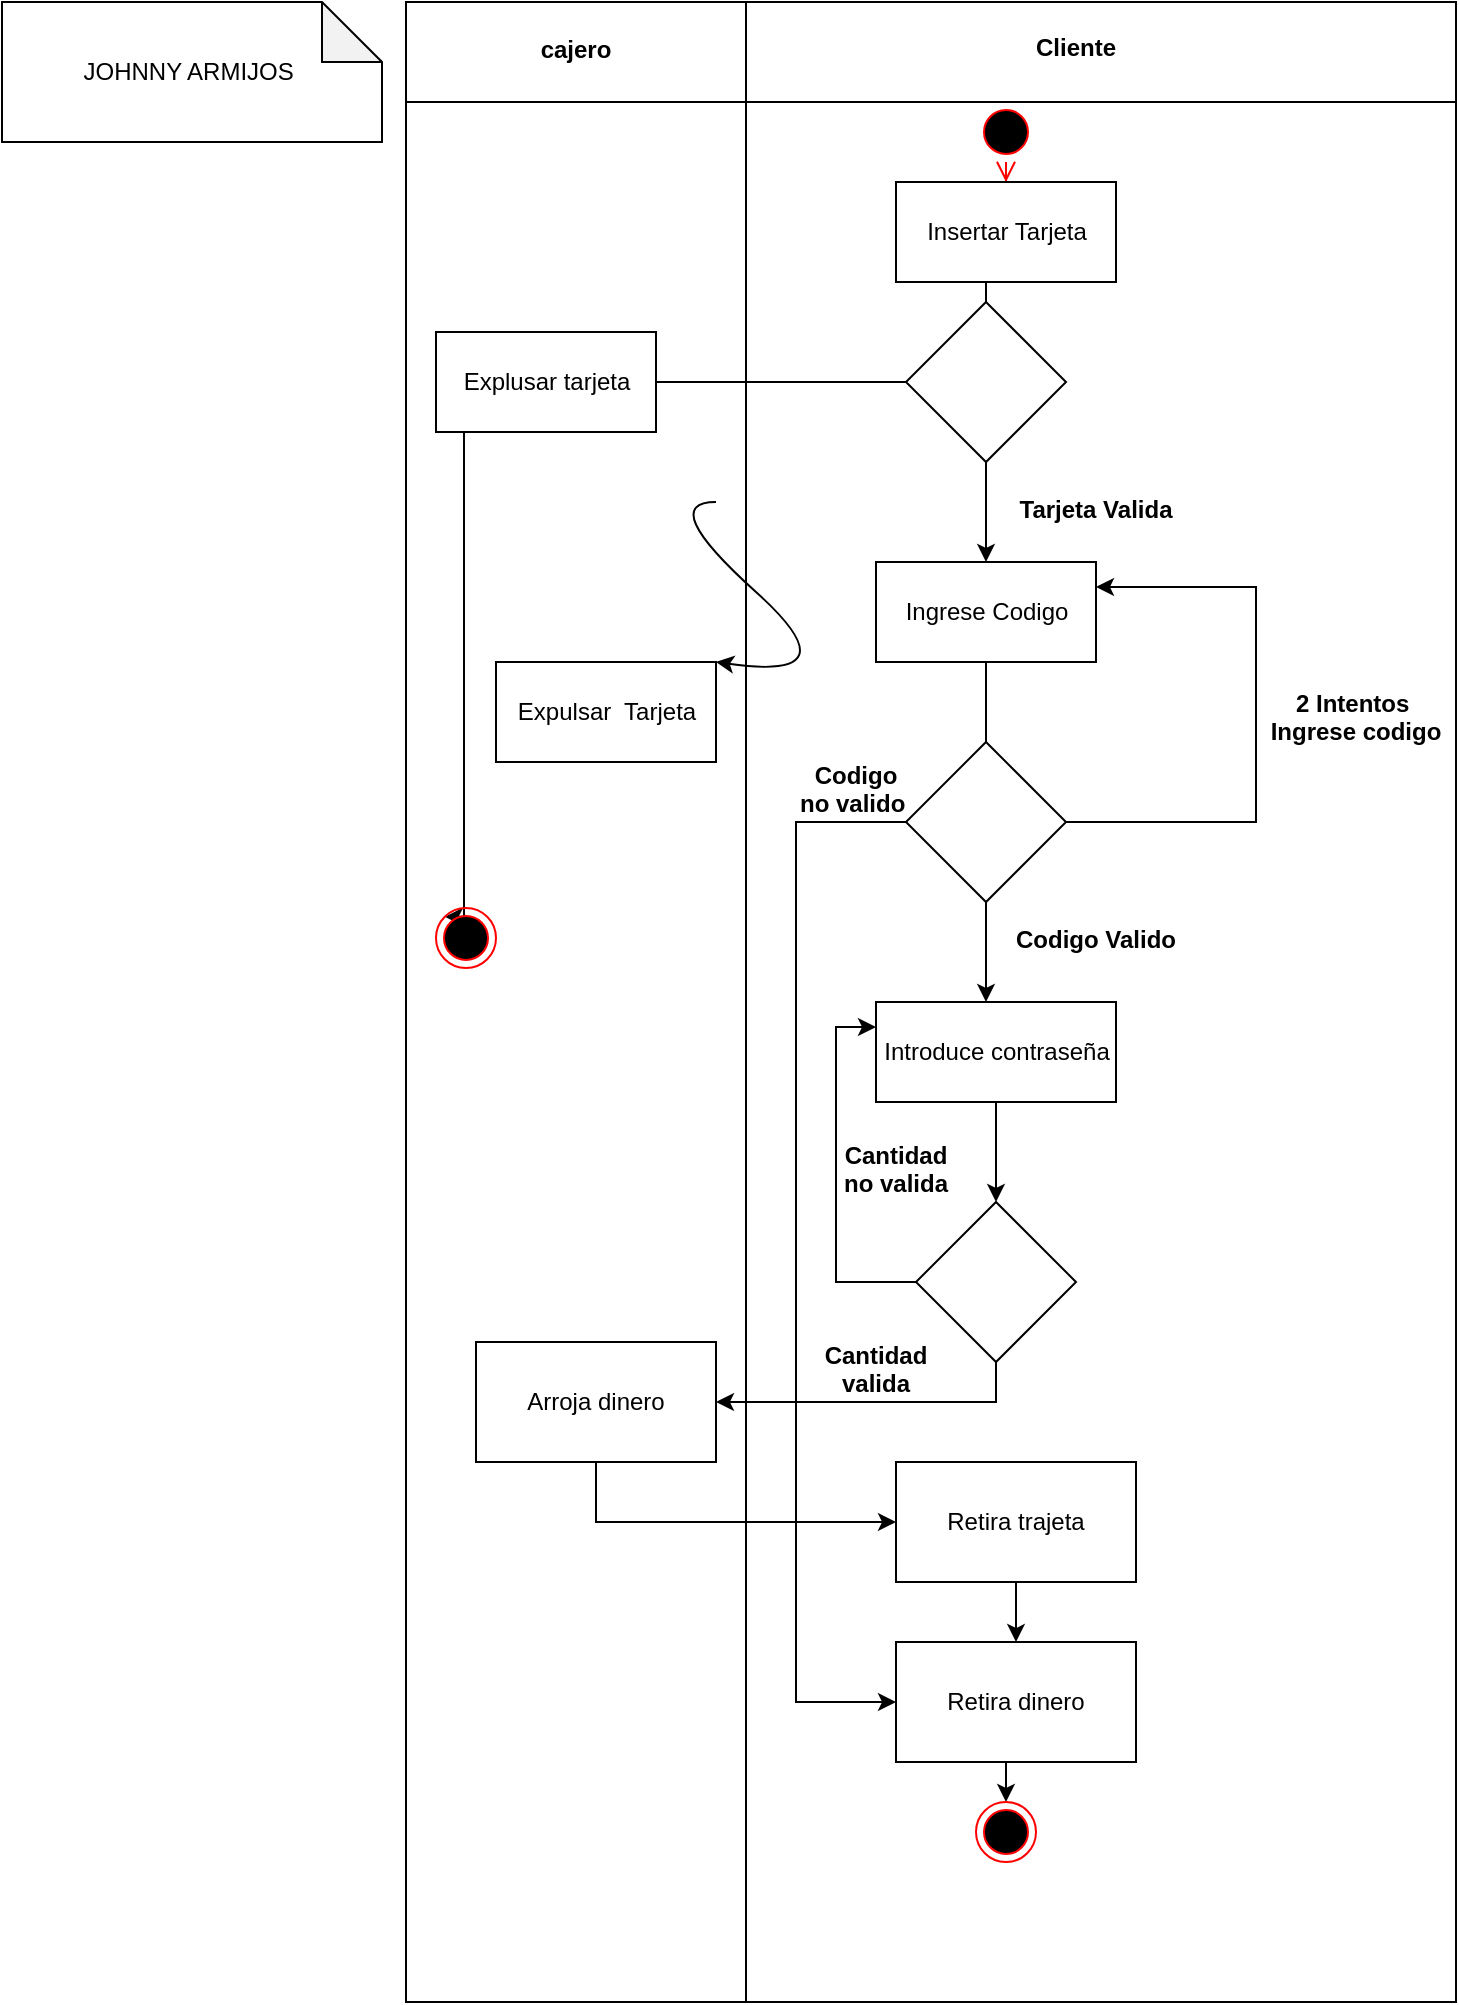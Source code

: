 <mxfile version="20.5.3" type="google"><diagram id="gVr0WBTpGDeXxFd7KE9Q" name="Página-1"><mxGraphModel grid="1" page="1" gridSize="10" guides="1" tooltips="1" connect="1" arrows="1" fold="1" pageScale="1" pageWidth="827" pageHeight="1169" math="0" shadow="0"><root><mxCell id="0"/><mxCell id="1" parent="0"/><mxCell id="TxjrcCquxAweRNEJBovW-33" value="" style="shape=internalStorage;whiteSpace=wrap;html=1;backgroundOutline=1;dx=170;dy=50;" vertex="1" parent="1"><mxGeometry x="-625" y="40" width="525" height="1000" as="geometry"/></mxCell><mxCell id="TxjrcCquxAweRNEJBovW-1" value="" style="ellipse;html=1;shape=startState;fillColor=#000000;strokeColor=#ff0000;" vertex="1" parent="1"><mxGeometry x="-340" y="90" width="30" height="30" as="geometry"/></mxCell><mxCell id="TxjrcCquxAweRNEJBovW-2" value="" style="edgeStyle=orthogonalEdgeStyle;html=1;verticalAlign=bottom;endArrow=open;endSize=8;strokeColor=#ff0000;rounded=0;" edge="1" parent="1" source="TxjrcCquxAweRNEJBovW-1" target="TxjrcCquxAweRNEJBovW-3"><mxGeometry relative="1" as="geometry"><mxPoint x="-335" y="100" as="targetPoint"/></mxGeometry></mxCell><mxCell id="TxjrcCquxAweRNEJBovW-5" style="edgeStyle=orthogonalEdgeStyle;rounded=0;orthogonalLoop=1;jettySize=auto;html=1;exitX=0.5;exitY=1;exitDx=0;exitDy=0;entryX=0.5;entryY=0;entryDx=0;entryDy=0;endArrow=none;endFill=0;" edge="1" parent="1" source="TxjrcCquxAweRNEJBovW-3" target="TxjrcCquxAweRNEJBovW-4"><mxGeometry relative="1" as="geometry"/></mxCell><mxCell id="TxjrcCquxAweRNEJBovW-3" value="Insertar Tarjeta" style="html=1;" vertex="1" parent="1"><mxGeometry x="-380" y="130" width="110" height="50" as="geometry"/></mxCell><mxCell id="TxjrcCquxAweRNEJBovW-7" style="edgeStyle=orthogonalEdgeStyle;rounded=0;orthogonalLoop=1;jettySize=auto;html=1;exitX=0.5;exitY=1;exitDx=0;exitDy=0;entryX=0.5;entryY=0;entryDx=0;entryDy=0;endArrow=classic;endFill=1;" edge="1" parent="1" source="TxjrcCquxAweRNEJBovW-4" target="TxjrcCquxAweRNEJBovW-6"><mxGeometry relative="1" as="geometry"/></mxCell><mxCell id="TxjrcCquxAweRNEJBovW-25" style="edgeStyle=orthogonalEdgeStyle;rounded=0;orthogonalLoop=1;jettySize=auto;html=1;exitX=0;exitY=0.5;exitDx=0;exitDy=0;entryX=1;entryY=0.5;entryDx=0;entryDy=0;startArrow=none;startFill=0;endArrow=none;endFill=0;" edge="1" parent="1" source="TxjrcCquxAweRNEJBovW-4" target="TxjrcCquxAweRNEJBovW-9"><mxGeometry relative="1" as="geometry"/></mxCell><mxCell id="TxjrcCquxAweRNEJBovW-4" value="" style="rhombus;whiteSpace=wrap;html=1;" vertex="1" parent="1"><mxGeometry x="-375" y="190" width="80" height="80" as="geometry"/></mxCell><mxCell id="TxjrcCquxAweRNEJBovW-16" style="edgeStyle=orthogonalEdgeStyle;rounded=0;orthogonalLoop=1;jettySize=auto;html=1;exitX=0.5;exitY=1;exitDx=0;exitDy=0;entryX=0.5;entryY=0;entryDx=0;entryDy=0;startArrow=none;startFill=0;endArrow=none;endFill=0;" edge="1" parent="1" source="TxjrcCquxAweRNEJBovW-6" target="TxjrcCquxAweRNEJBovW-14"><mxGeometry relative="1" as="geometry"/></mxCell><mxCell id="TxjrcCquxAweRNEJBovW-6" value="Ingrese Codigo" style="html=1;" vertex="1" parent="1"><mxGeometry x="-390" y="320" width="110" height="50" as="geometry"/></mxCell><mxCell id="TxjrcCquxAweRNEJBovW-8" value="Tarjeta Valida" style="text;align=center;fontStyle=1;verticalAlign=middle;spacingLeft=3;spacingRight=3;strokeColor=none;rotatable=0;points=[[0,0.5],[1,0.5]];portConstraint=eastwest;" vertex="1" parent="1"><mxGeometry x="-320" y="280" width="80" height="26" as="geometry"/></mxCell><mxCell id="9-LPYgLezW6TlIAm0HWt-2" style="edgeStyle=orthogonalEdgeStyle;rounded=0;orthogonalLoop=1;jettySize=auto;html=1;exitX=0.25;exitY=1;exitDx=0;exitDy=0;entryX=0;entryY=0;entryDx=0;entryDy=0;" edge="1" parent="1" source="TxjrcCquxAweRNEJBovW-9" target="9-LPYgLezW6TlIAm0HWt-1"><mxGeometry relative="1" as="geometry"><Array as="points"><mxPoint x="-596" y="255"/></Array></mxGeometry></mxCell><mxCell id="TxjrcCquxAweRNEJBovW-9" value="Explusar tarjeta" style="html=1;" vertex="1" parent="1"><mxGeometry x="-610" y="205" width="110" height="50" as="geometry"/></mxCell><mxCell id="TxjrcCquxAweRNEJBovW-10" value="Expulsar&amp;nbsp; Tarjeta" style="html=1;" vertex="1" parent="1"><mxGeometry x="-580" y="370" width="110" height="50" as="geometry"/></mxCell><mxCell id="TxjrcCquxAweRNEJBovW-18" style="edgeStyle=orthogonalEdgeStyle;rounded=0;orthogonalLoop=1;jettySize=auto;html=1;exitX=1;exitY=0.5;exitDx=0;exitDy=0;startArrow=none;startFill=0;endArrow=classic;endFill=1;entryX=1;entryY=0.25;entryDx=0;entryDy=0;" edge="1" parent="1" source="TxjrcCquxAweRNEJBovW-14" target="TxjrcCquxAweRNEJBovW-6"><mxGeometry relative="1" as="geometry"><mxPoint x="-200" y="350" as="targetPoint"/><Array as="points"><mxPoint x="-200" y="450"/><mxPoint x="-200" y="333"/></Array></mxGeometry></mxCell><mxCell id="TxjrcCquxAweRNEJBovW-21" style="edgeStyle=orthogonalEdgeStyle;rounded=0;orthogonalLoop=1;jettySize=auto;html=1;exitX=0.5;exitY=1;exitDx=0;exitDy=0;entryX=0.5;entryY=0;entryDx=0;entryDy=0;startArrow=none;startFill=0;endArrow=classic;endFill=1;" edge="1" parent="1" source="TxjrcCquxAweRNEJBovW-14"><mxGeometry relative="1" as="geometry"><mxPoint x="-335" y="540" as="targetPoint"/></mxGeometry></mxCell><mxCell id="9-LPYgLezW6TlIAm0HWt-15" style="edgeStyle=orthogonalEdgeStyle;rounded=0;orthogonalLoop=1;jettySize=auto;html=1;exitX=0;exitY=0.5;exitDx=0;exitDy=0;entryX=0;entryY=0.5;entryDx=0;entryDy=0;" edge="1" parent="1" source="TxjrcCquxAweRNEJBovW-14" target="9-LPYgLezW6TlIAm0HWt-7"><mxGeometry relative="1" as="geometry"><Array as="points"><mxPoint x="-430" y="450"/><mxPoint x="-430" y="890"/></Array></mxGeometry></mxCell><mxCell id="TxjrcCquxAweRNEJBovW-14" value="" style="rhombus;whiteSpace=wrap;html=1;" vertex="1" parent="1"><mxGeometry x="-375" y="410" width="80" height="80" as="geometry"/></mxCell><mxCell id="TxjrcCquxAweRNEJBovW-19" value="2 Intentos &#10;Ingrese codigo" style="text;align=center;fontStyle=1;verticalAlign=middle;spacingLeft=3;spacingRight=3;strokeColor=none;rotatable=0;points=[[0,0.5],[1,0.5]];portConstraint=eastwest;" vertex="1" parent="1"><mxGeometry x="-190" y="384" width="80" height="26" as="geometry"/></mxCell><mxCell id="TxjrcCquxAweRNEJBovW-26" value="" style="curved=1;endArrow=classic;html=1;rounded=0;entryX=1;entryY=0;entryDx=0;entryDy=0;" edge="1" parent="1" target="TxjrcCquxAweRNEJBovW-10"><mxGeometry width="50" height="50" relative="1" as="geometry"><mxPoint x="-470" y="290" as="sourcePoint"/><mxPoint x="-430" y="260" as="targetPoint"/><Array as="points"><mxPoint x="-500" y="290"/><mxPoint x="-400" y="380"/></Array></mxGeometry></mxCell><mxCell id="TxjrcCquxAweRNEJBovW-29" value="Codigo Valido" style="text;align=center;fontStyle=1;verticalAlign=middle;spacingLeft=3;spacingRight=3;strokeColor=none;rotatable=0;points=[[0,0.5],[1,0.5]];portConstraint=eastwest;" vertex="1" parent="1"><mxGeometry x="-320" y="495" width="80" height="26" as="geometry"/></mxCell><mxCell id="TxjrcCquxAweRNEJBovW-30" value="Codigo &#10;no valido " style="text;align=center;fontStyle=1;verticalAlign=middle;spacingLeft=3;spacingRight=3;strokeColor=none;rotatable=0;points=[[0,0.5],[1,0.5]];portConstraint=eastwest;" vertex="1" parent="1"><mxGeometry x="-440" y="420" width="80" height="26" as="geometry"/></mxCell><mxCell id="TxjrcCquxAweRNEJBovW-34" value="&lt;b&gt;Cliente&lt;/b&gt;" style="text;html=1;strokeColor=none;fillColor=none;align=center;verticalAlign=middle;whiteSpace=wrap;rounded=0;" vertex="1" parent="1"><mxGeometry x="-320" y="48" width="60" height="30" as="geometry"/></mxCell><mxCell id="9-LPYgLezW6TlIAm0HWt-1" value="" style="ellipse;html=1;shape=endState;fillColor=#000000;strokeColor=#ff0000;" vertex="1" parent="1"><mxGeometry x="-610" y="493" width="30" height="30" as="geometry"/></mxCell><mxCell id="9-LPYgLezW6TlIAm0HWt-3" value="cajero" style="text;align=center;fontStyle=1;verticalAlign=middle;spacingLeft=3;spacingRight=3;strokeColor=none;rotatable=0;points=[[0,0.5],[1,0.5]];portConstraint=eastwest;" vertex="1" parent="1"><mxGeometry x="-580" y="50" width="80" height="26" as="geometry"/></mxCell><mxCell id="9-LPYgLezW6TlIAm0HWt-11" style="edgeStyle=orthogonalEdgeStyle;rounded=0;orthogonalLoop=1;jettySize=auto;html=1;exitX=0.5;exitY=1;exitDx=0;exitDy=0;entryX=0.5;entryY=0;entryDx=0;entryDy=0;" edge="1" parent="1" source="9-LPYgLezW6TlIAm0HWt-4" target="9-LPYgLezW6TlIAm0HWt-5"><mxGeometry relative="1" as="geometry"/></mxCell><mxCell id="9-LPYgLezW6TlIAm0HWt-4" value="Introduce contraseña" style="html=1;" vertex="1" parent="1"><mxGeometry x="-390" y="540" width="120" height="50" as="geometry"/></mxCell><mxCell id="9-LPYgLezW6TlIAm0HWt-18" style="edgeStyle=orthogonalEdgeStyle;rounded=0;orthogonalLoop=1;jettySize=auto;html=1;exitX=0;exitY=0.5;exitDx=0;exitDy=0;entryX=0;entryY=0.25;entryDx=0;entryDy=0;" edge="1" parent="1" source="9-LPYgLezW6TlIAm0HWt-5" target="9-LPYgLezW6TlIAm0HWt-4"><mxGeometry relative="1" as="geometry"/></mxCell><mxCell id="9-LPYgLezW6TlIAm0HWt-19" style="edgeStyle=orthogonalEdgeStyle;rounded=0;orthogonalLoop=1;jettySize=auto;html=1;exitX=0.5;exitY=1;exitDx=0;exitDy=0;entryX=1;entryY=0.5;entryDx=0;entryDy=0;" edge="1" parent="1" source="9-LPYgLezW6TlIAm0HWt-5" target="9-LPYgLezW6TlIAm0HWt-9"><mxGeometry relative="1" as="geometry"/></mxCell><mxCell id="9-LPYgLezW6TlIAm0HWt-5" value="" style="rhombus;whiteSpace=wrap;html=1;" vertex="1" parent="1"><mxGeometry x="-370" y="640" width="80" height="80" as="geometry"/></mxCell><mxCell id="9-LPYgLezW6TlIAm0HWt-26" style="edgeStyle=orthogonalEdgeStyle;rounded=0;orthogonalLoop=1;jettySize=auto;html=1;exitX=0.5;exitY=1;exitDx=0;exitDy=0;" edge="1" parent="1" source="9-LPYgLezW6TlIAm0HWt-6" target="9-LPYgLezW6TlIAm0HWt-7"><mxGeometry relative="1" as="geometry"/></mxCell><mxCell id="9-LPYgLezW6TlIAm0HWt-6" value="Retira trajeta" style="rounded=0;whiteSpace=wrap;html=1;" vertex="1" parent="1"><mxGeometry x="-380" y="770" width="120" height="60" as="geometry"/></mxCell><mxCell id="9-LPYgLezW6TlIAm0HWt-17" style="edgeStyle=orthogonalEdgeStyle;rounded=0;orthogonalLoop=1;jettySize=auto;html=1;exitX=0.5;exitY=1;exitDx=0;exitDy=0;entryX=0.5;entryY=0;entryDx=0;entryDy=0;" edge="1" parent="1" source="9-LPYgLezW6TlIAm0HWt-7" target="9-LPYgLezW6TlIAm0HWt-14"><mxGeometry relative="1" as="geometry"/></mxCell><mxCell id="9-LPYgLezW6TlIAm0HWt-7" value="Retira dinero" style="rounded=0;whiteSpace=wrap;html=1;" vertex="1" parent="1"><mxGeometry x="-380" y="860" width="120" height="60" as="geometry"/></mxCell><mxCell id="9-LPYgLezW6TlIAm0HWt-12" style="edgeStyle=orthogonalEdgeStyle;rounded=0;orthogonalLoop=1;jettySize=auto;html=1;exitX=0.5;exitY=1;exitDx=0;exitDy=0;entryX=0;entryY=0.5;entryDx=0;entryDy=0;" edge="1" parent="1" source="9-LPYgLezW6TlIAm0HWt-9" target="9-LPYgLezW6TlIAm0HWt-6"><mxGeometry relative="1" as="geometry"/></mxCell><mxCell id="9-LPYgLezW6TlIAm0HWt-9" value="Arroja dinero" style="rounded=0;whiteSpace=wrap;html=1;" vertex="1" parent="1"><mxGeometry x="-590" y="710" width="120" height="60" as="geometry"/></mxCell><mxCell id="9-LPYgLezW6TlIAm0HWt-14" value="" style="ellipse;html=1;shape=endState;fillColor=#000000;strokeColor=#ff0000;" vertex="1" parent="1"><mxGeometry x="-340" y="940" width="30" height="30" as="geometry"/></mxCell><mxCell id="9-LPYgLezW6TlIAm0HWt-22" value="Cantidad&#10;no valida" style="text;align=center;fontStyle=1;verticalAlign=middle;spacingLeft=3;spacingRight=3;strokeColor=none;rotatable=0;points=[[0,0.5],[1,0.5]];portConstraint=eastwest;" vertex="1" parent="1"><mxGeometry x="-420" y="610" width="80" height="26" as="geometry"/></mxCell><mxCell id="9-LPYgLezW6TlIAm0HWt-24" value="Cantidad&#10;valida" style="text;align=center;fontStyle=1;verticalAlign=middle;spacingLeft=3;spacingRight=3;strokeColor=none;rotatable=0;points=[[0,0.5],[1,0.5]];portConstraint=eastwest;" vertex="1" parent="1"><mxGeometry x="-430" y="710" width="80" height="26" as="geometry"/></mxCell><mxCell id="9-LPYgLezW6TlIAm0HWt-27" value="JOHNNY ARMIJOS&amp;nbsp;" style="shape=note;whiteSpace=wrap;html=1;backgroundOutline=1;darkOpacity=0.05;" vertex="1" parent="1"><mxGeometry x="-827" y="40" width="190" height="70" as="geometry"/></mxCell></root></mxGraphModel></diagram></mxfile>